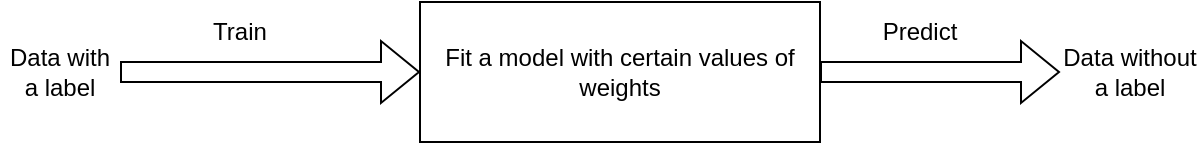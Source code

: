 <mxfile version="15.8.3" type="device"><diagram id="VSUVayeFpji3nUiN0pmy" name="Page-1"><mxGraphModel dx="1038" dy="551" grid="1" gridSize="10" guides="1" tooltips="1" connect="1" arrows="1" fold="1" page="1" pageScale="1" pageWidth="850" pageHeight="1100" math="0" shadow="0"><root><mxCell id="0"/><mxCell id="1" parent="0"/><mxCell id="rlNVhOW1rqF8UjIdbEMw-1" value="Fit a model with certain values of weights" style="rounded=0;whiteSpace=wrap;html=1;" vertex="1" parent="1"><mxGeometry x="280" y="240" width="200" height="70" as="geometry"/></mxCell><mxCell id="rlNVhOW1rqF8UjIdbEMw-2" value="Data with a label" style="text;html=1;strokeColor=none;fillColor=none;align=center;verticalAlign=middle;whiteSpace=wrap;rounded=0;" vertex="1" parent="1"><mxGeometry x="70" y="260" width="60" height="30" as="geometry"/></mxCell><mxCell id="rlNVhOW1rqF8UjIdbEMw-3" value="" style="shape=flexArrow;endArrow=classic;html=1;rounded=0;entryX=0;entryY=0.5;entryDx=0;entryDy=0;exitX=1;exitY=0.5;exitDx=0;exitDy=0;" edge="1" parent="1" source="rlNVhOW1rqF8UjIdbEMw-2" target="rlNVhOW1rqF8UjIdbEMw-1"><mxGeometry width="50" height="50" relative="1" as="geometry"><mxPoint x="180" y="300" as="sourcePoint"/><mxPoint x="230" y="250" as="targetPoint"/></mxGeometry></mxCell><mxCell id="rlNVhOW1rqF8UjIdbEMw-4" value="Train" style="text;html=1;strokeColor=none;fillColor=none;align=center;verticalAlign=middle;whiteSpace=wrap;rounded=0;" vertex="1" parent="1"><mxGeometry x="160" y="240" width="60" height="30" as="geometry"/></mxCell><mxCell id="rlNVhOW1rqF8UjIdbEMw-5" value="" style="shape=flexArrow;endArrow=classic;html=1;rounded=0;exitX=1;exitY=0.5;exitDx=0;exitDy=0;" edge="1" parent="1" source="rlNVhOW1rqF8UjIdbEMw-1"><mxGeometry width="50" height="50" relative="1" as="geometry"><mxPoint x="520" y="290" as="sourcePoint"/><mxPoint x="600" y="275" as="targetPoint"/></mxGeometry></mxCell><mxCell id="rlNVhOW1rqF8UjIdbEMw-6" value="Predict" style="text;html=1;strokeColor=none;fillColor=none;align=center;verticalAlign=middle;whiteSpace=wrap;rounded=0;" vertex="1" parent="1"><mxGeometry x="500" y="240" width="60" height="30" as="geometry"/></mxCell><mxCell id="rlNVhOW1rqF8UjIdbEMw-7" value="Data without a label" style="text;html=1;strokeColor=none;fillColor=none;align=center;verticalAlign=middle;whiteSpace=wrap;rounded=0;" vertex="1" parent="1"><mxGeometry x="600" y="260" width="70" height="30" as="geometry"/></mxCell></root></mxGraphModel></diagram></mxfile>